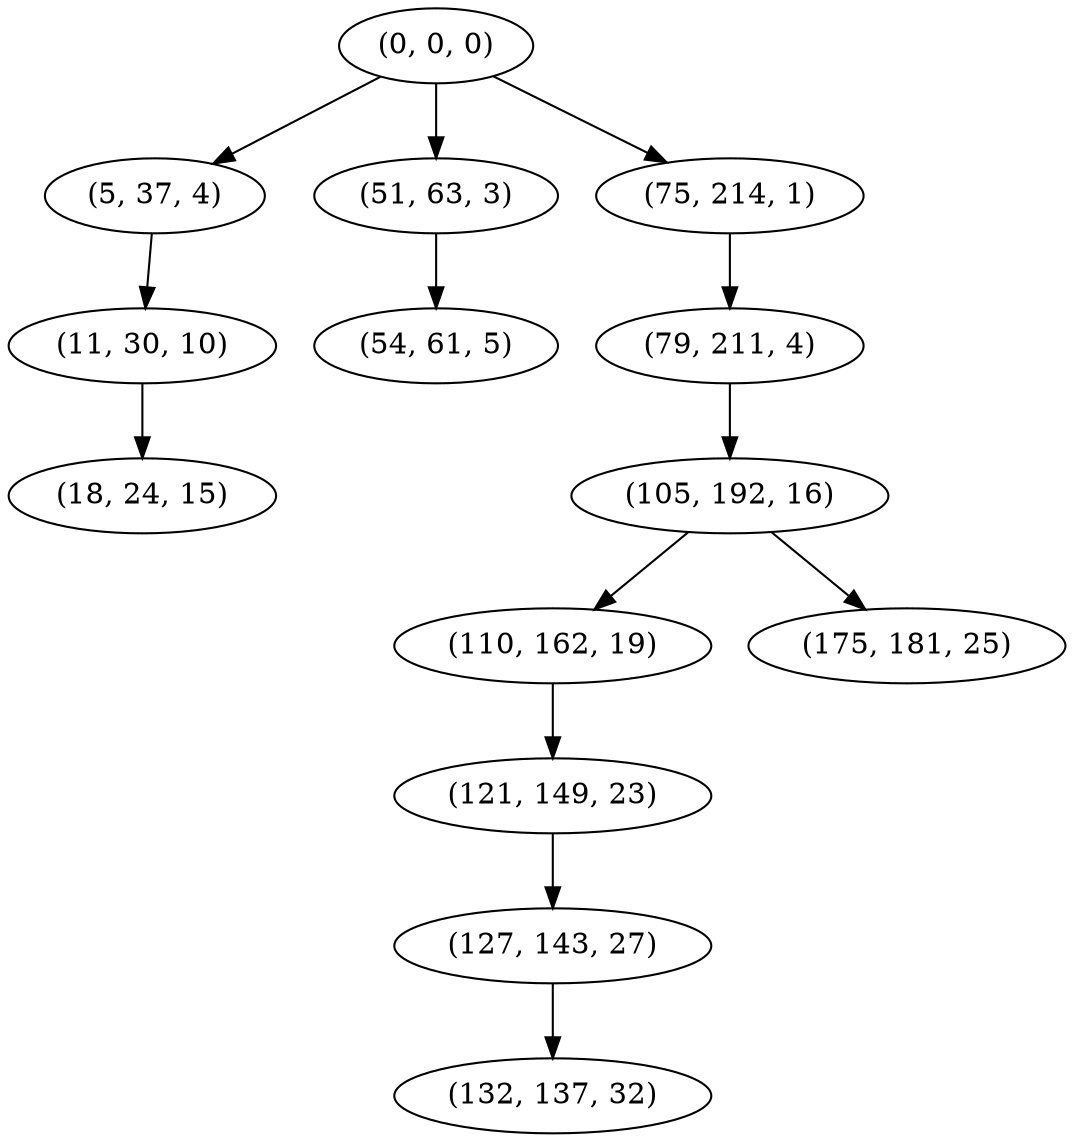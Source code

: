 digraph tree {
    "(0, 0, 0)";
    "(5, 37, 4)";
    "(11, 30, 10)";
    "(18, 24, 15)";
    "(51, 63, 3)";
    "(54, 61, 5)";
    "(75, 214, 1)";
    "(79, 211, 4)";
    "(105, 192, 16)";
    "(110, 162, 19)";
    "(121, 149, 23)";
    "(127, 143, 27)";
    "(132, 137, 32)";
    "(175, 181, 25)";
    "(0, 0, 0)" -> "(5, 37, 4)";
    "(0, 0, 0)" -> "(51, 63, 3)";
    "(0, 0, 0)" -> "(75, 214, 1)";
    "(5, 37, 4)" -> "(11, 30, 10)";
    "(11, 30, 10)" -> "(18, 24, 15)";
    "(51, 63, 3)" -> "(54, 61, 5)";
    "(75, 214, 1)" -> "(79, 211, 4)";
    "(79, 211, 4)" -> "(105, 192, 16)";
    "(105, 192, 16)" -> "(110, 162, 19)";
    "(105, 192, 16)" -> "(175, 181, 25)";
    "(110, 162, 19)" -> "(121, 149, 23)";
    "(121, 149, 23)" -> "(127, 143, 27)";
    "(127, 143, 27)" -> "(132, 137, 32)";
}
